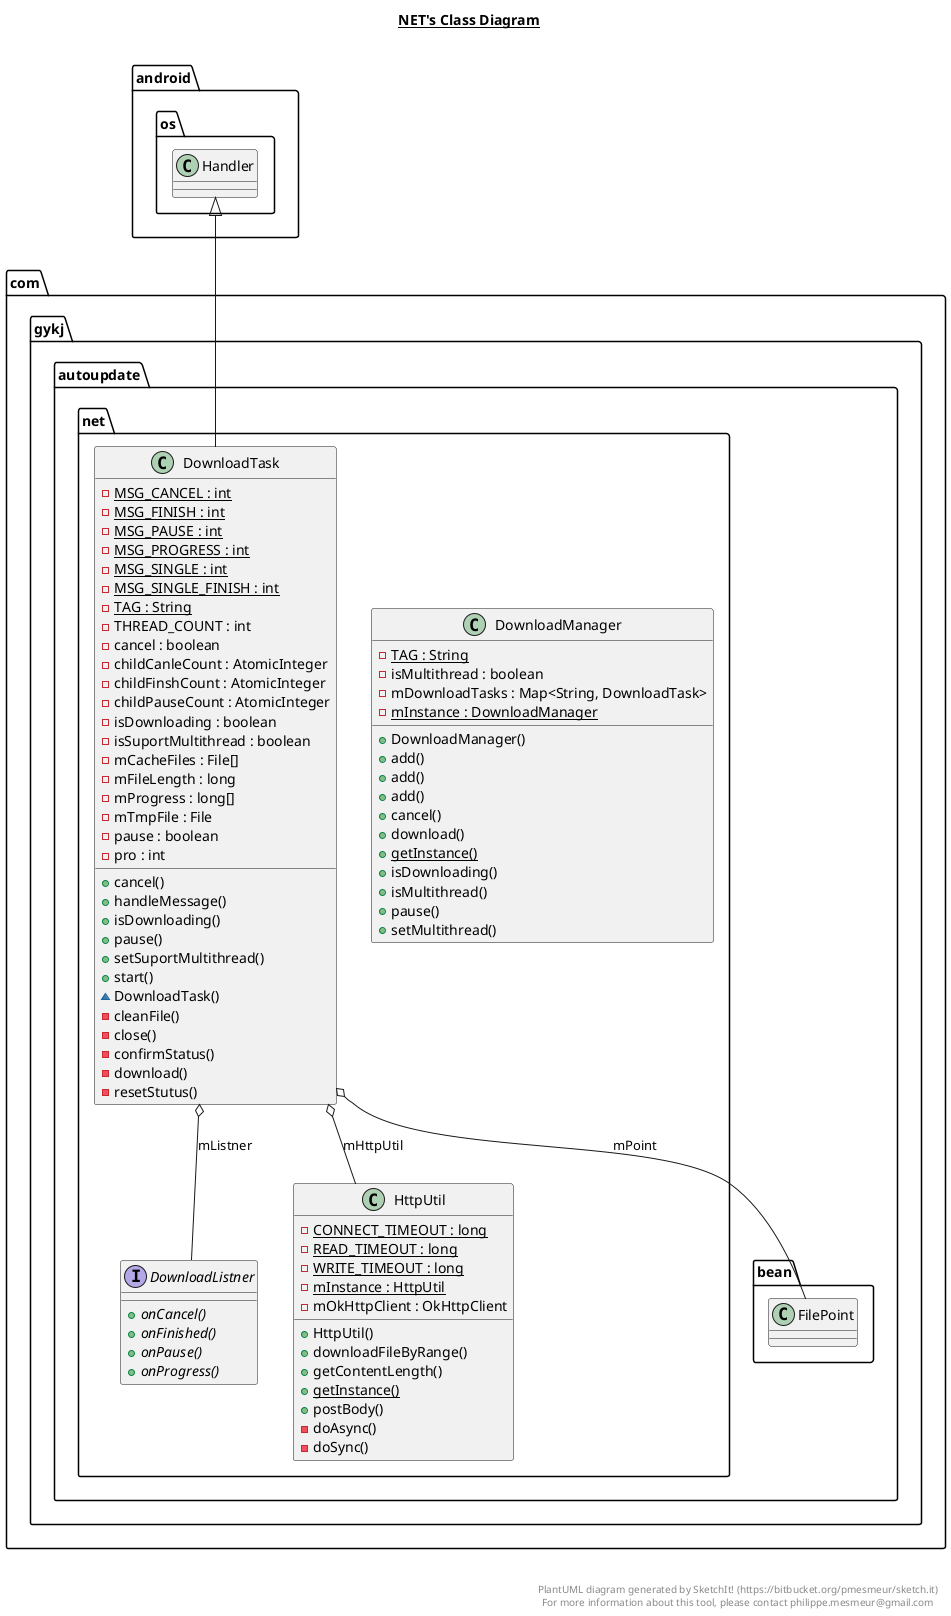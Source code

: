 @startuml

title __NET's Class Diagram__\n

  namespace com.gykj.autoupdate {
    namespace net {
      interface com.gykj.autoupdate.net.DownloadListner {
          {abstract} + onCancel()
          {abstract} + onFinished()
          {abstract} + onPause()
          {abstract} + onProgress()
      }
    }
  }
  

  namespace com.gykj.autoupdate {
    namespace net {
      class com.gykj.autoupdate.net.DownloadManager {
          {static} - TAG : String
          - isMultithread : boolean
          - mDownloadTasks : Map<String, DownloadTask>
          {static} - mInstance : DownloadManager
          + DownloadManager()
          + add()
          + add()
          + add()
          + cancel()
          + download()
          {static} + getInstance()
          + isDownloading()
          + isMultithread()
          + pause()
          + setMultithread()
      }
    }
  }
  

  namespace com.gykj.autoupdate {
    namespace net {
      class com.gykj.autoupdate.net.DownloadTask {
          {static} - MSG_CANCEL : int
          {static} - MSG_FINISH : int
          {static} - MSG_PAUSE : int
          {static} - MSG_PROGRESS : int
          {static} - MSG_SINGLE : int
          {static} - MSG_SINGLE_FINISH : int
          {static} - TAG : String
          - THREAD_COUNT : int
          - cancel : boolean
          - childCanleCount : AtomicInteger
          - childFinshCount : AtomicInteger
          - childPauseCount : AtomicInteger
          - isDownloading : boolean
          - isSuportMultithread : boolean
          - mCacheFiles : File[]
          - mFileLength : long
          - mProgress : long[]
          - mTmpFile : File
          - pause : boolean
          - pro : int
          + cancel()
          + handleMessage()
          + isDownloading()
          + pause()
          + setSuportMultithread()
          + start()
          ~ DownloadTask()
          - cleanFile()
          - close()
          - confirmStatus()
          - download()
          - resetStutus()
      }
    }
  }
  

  namespace com.gykj.autoupdate {
    namespace net {
      class com.gykj.autoupdate.net.HttpUtil {
          {static} - CONNECT_TIMEOUT : long
          {static} - READ_TIMEOUT : long
          {static} - WRITE_TIMEOUT : long
          {static} - mInstance : HttpUtil
          - mOkHttpClient : OkHttpClient
          + HttpUtil()
          + downloadFileByRange()
          + getContentLength()
          {static} + getInstance()
          + postBody()
          - doAsync()
          - doSync()
      }
    }
  }
  

  com.gykj.autoupdate.net.DownloadTask -up-|> android.os.Handler
  com.gykj.autoupdate.net.DownloadTask o-- com.gykj.autoupdate.net.HttpUtil : mHttpUtil
  com.gykj.autoupdate.net.DownloadTask o-- com.gykj.autoupdate.net.DownloadListner : mListner
  com.gykj.autoupdate.net.DownloadTask o-- com.gykj.autoupdate.bean.FilePoint : mPoint


right footer


PlantUML diagram generated by SketchIt! (https://bitbucket.org/pmesmeur/sketch.it)
For more information about this tool, please contact philippe.mesmeur@gmail.com
endfooter

@enduml
